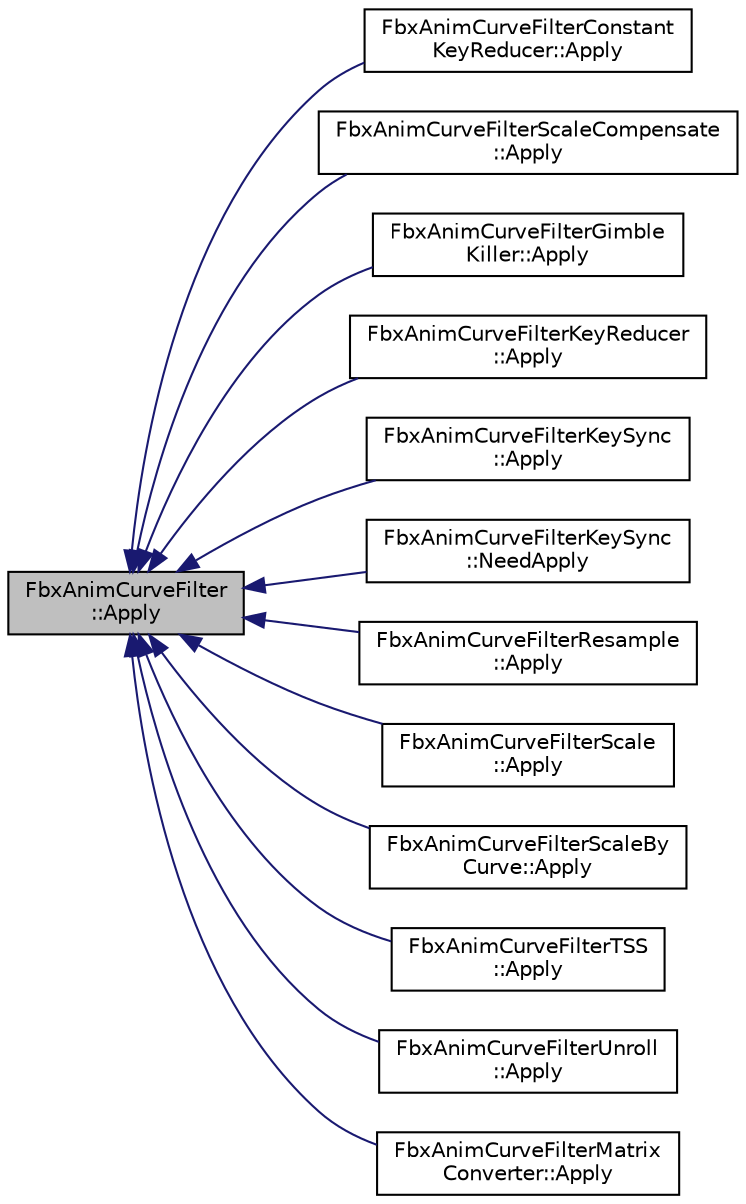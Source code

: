 digraph "FbxAnimCurveFilter::Apply"
{
  edge [fontname="Helvetica",fontsize="10",labelfontname="Helvetica",labelfontsize="10"];
  node [fontname="Helvetica",fontsize="10",shape=record];
  rankdir="LR";
  Node5 [label="FbxAnimCurveFilter\l::Apply",height=0.2,width=0.4,color="black", fillcolor="grey75", style="filled", fontcolor="black"];
  Node5 -> Node6 [dir="back",color="midnightblue",fontsize="10",style="solid",fontname="Helvetica"];
  Node6 [label="FbxAnimCurveFilterConstant\lKeyReducer::Apply",height=0.2,width=0.4,color="black", fillcolor="white", style="filled",URL="$class_fbx_anim_curve_filter_constant_key_reducer.html#a723169c1dc3a2d9557eb03908055c277"];
  Node5 -> Node7 [dir="back",color="midnightblue",fontsize="10",style="solid",fontname="Helvetica"];
  Node7 [label="FbxAnimCurveFilterScaleCompensate\l::Apply",height=0.2,width=0.4,color="black", fillcolor="white", style="filled",URL="$class_fbx_anim_curve_filter_scale_compensate.html#a79f0dd5ea9c83ab4fe1088c63c572133"];
  Node5 -> Node8 [dir="back",color="midnightblue",fontsize="10",style="solid",fontname="Helvetica"];
  Node8 [label="FbxAnimCurveFilterGimble\lKiller::Apply",height=0.2,width=0.4,color="black", fillcolor="white", style="filled",URL="$class_fbx_anim_curve_filter_gimble_killer.html#a2fe378cf9f04edf0613f579e9794a681"];
  Node5 -> Node9 [dir="back",color="midnightblue",fontsize="10",style="solid",fontname="Helvetica"];
  Node9 [label="FbxAnimCurveFilterKeyReducer\l::Apply",height=0.2,width=0.4,color="black", fillcolor="white", style="filled",URL="$class_fbx_anim_curve_filter_key_reducer.html#ace307ff2d9d99bf845ddaa26649fb136"];
  Node5 -> Node10 [dir="back",color="midnightblue",fontsize="10",style="solid",fontname="Helvetica"];
  Node10 [label="FbxAnimCurveFilterKeySync\l::Apply",height=0.2,width=0.4,color="black", fillcolor="white", style="filled",URL="$class_fbx_anim_curve_filter_key_sync.html#a4eb3dd7372f7747bcae1be8722db75e0"];
  Node5 -> Node11 [dir="back",color="midnightblue",fontsize="10",style="solid",fontname="Helvetica"];
  Node11 [label="FbxAnimCurveFilterKeySync\l::NeedApply",height=0.2,width=0.4,color="black", fillcolor="white", style="filled",URL="$class_fbx_anim_curve_filter_key_sync.html#a5f255ee33fe2ecad8c61562931840c01"];
  Node5 -> Node12 [dir="back",color="midnightblue",fontsize="10",style="solid",fontname="Helvetica"];
  Node12 [label="FbxAnimCurveFilterResample\l::Apply",height=0.2,width=0.4,color="black", fillcolor="white", style="filled",URL="$class_fbx_anim_curve_filter_resample.html#a0f94e6a08f94ee1798b3bdce67285f53"];
  Node5 -> Node13 [dir="back",color="midnightblue",fontsize="10",style="solid",fontname="Helvetica"];
  Node13 [label="FbxAnimCurveFilterScale\l::Apply",height=0.2,width=0.4,color="black", fillcolor="white", style="filled",URL="$class_fbx_anim_curve_filter_scale.html#ac6fb7610299bd0fc1e399418f8d17b90"];
  Node5 -> Node14 [dir="back",color="midnightblue",fontsize="10",style="solid",fontname="Helvetica"];
  Node14 [label="FbxAnimCurveFilterScaleBy\lCurve::Apply",height=0.2,width=0.4,color="black", fillcolor="white", style="filled",URL="$class_fbx_anim_curve_filter_scale_by_curve.html#a6a1c172a82c4e5e2263d388c74ec9dba"];
  Node5 -> Node15 [dir="back",color="midnightblue",fontsize="10",style="solid",fontname="Helvetica"];
  Node15 [label="FbxAnimCurveFilterTSS\l::Apply",height=0.2,width=0.4,color="black", fillcolor="white", style="filled",URL="$class_fbx_anim_curve_filter_t_s_s.html#a7c301b85f939c3614d998f18e7a20f21"];
  Node5 -> Node16 [dir="back",color="midnightblue",fontsize="10",style="solid",fontname="Helvetica"];
  Node16 [label="FbxAnimCurveFilterUnroll\l::Apply",height=0.2,width=0.4,color="black", fillcolor="white", style="filled",URL="$class_fbx_anim_curve_filter_unroll.html#a572540d9b38a3cc62b40e93201476d85"];
  Node5 -> Node17 [dir="back",color="midnightblue",fontsize="10",style="solid",fontname="Helvetica"];
  Node17 [label="FbxAnimCurveFilterMatrix\lConverter::Apply",height=0.2,width=0.4,color="black", fillcolor="white", style="filled",URL="$class_fbx_anim_curve_filter_matrix_converter.html#aa71462534eff53b1177aaa5bb3e059ec"];
}
